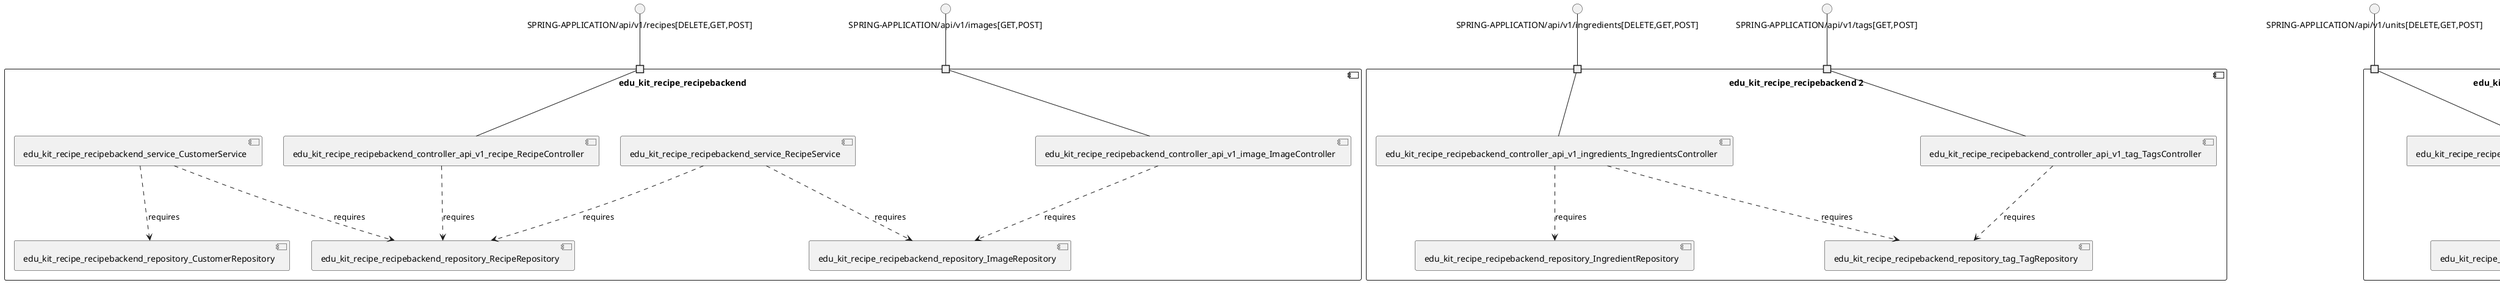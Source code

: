 @startuml
skinparam fixCircleLabelOverlapping true
skinparam componentStyle uml2
component "edu_kit_recipe_recipebackend\n\n\n\n\n\n" {
[edu_kit_recipe_recipebackend_repository_CustomerRepository]
[edu_kit_recipe_recipebackend_controller_api_v1_image_ImageController]
[edu_kit_recipe_recipebackend_repository_ImageRepository]
[edu_kit_recipe_recipebackend_controller_api_v1_recipe_RecipeController]
[edu_kit_recipe_recipebackend_repository_RecipeRepository]
[edu_kit_recipe_recipebackend_service_CustomerService]
[edu_kit_recipe_recipebackend_service_RecipeService]
portin " " as edu_kit_recipe_recipebackend_requires_SPRING_APPLICATION_api_v1_recipes_DELETE_GET_POST_
portin " " as edu_kit_recipe_recipebackend_requires_SPRING_APPLICATION_api_v1_images_GET_POST_
[edu_kit_recipe_recipebackend_service_RecipeService]..>[edu_kit_recipe_recipebackend_repository_RecipeRepository] : requires
[edu_kit_recipe_recipebackend_service_CustomerService]..>[edu_kit_recipe_recipebackend_repository_RecipeRepository] : requires
[edu_kit_recipe_recipebackend_service_RecipeService]..>[edu_kit_recipe_recipebackend_repository_ImageRepository] : requires
[edu_kit_recipe_recipebackend_service_CustomerService]..>[edu_kit_recipe_recipebackend_repository_CustomerRepository] : requires
[edu_kit_recipe_recipebackend_controller_api_v1_image_ImageController]..>[edu_kit_recipe_recipebackend_repository_ImageRepository] : requires
[edu_kit_recipe_recipebackend_controller_api_v1_recipe_RecipeController]..>[edu_kit_recipe_recipebackend_repository_RecipeRepository] : requires
"edu_kit_recipe_recipebackend_requires_SPRING_APPLICATION_api_v1_images_GET_POST_"--[edu_kit_recipe_recipebackend_controller_api_v1_image_ImageController]
"edu_kit_recipe_recipebackend_requires_SPRING_APPLICATION_api_v1_recipes_DELETE_GET_POST_"--[edu_kit_recipe_recipebackend_controller_api_v1_recipe_RecipeController]
}
interface "SPRING-APPLICATION/api/v1/images[GET,POST]" as interface.SPRING_APPLICATION_api_v1_images_GET_POST_
interface.SPRING_APPLICATION_api_v1_images_GET_POST_--"edu_kit_recipe_recipebackend_requires_SPRING_APPLICATION_api_v1_images_GET_POST_"
interface "SPRING-APPLICATION/api/v1/recipes[DELETE,GET,POST]" as interface.SPRING_APPLICATION_api_v1_recipes_DELETE_GET_POST_
interface.SPRING_APPLICATION_api_v1_recipes_DELETE_GET_POST_--"edu_kit_recipe_recipebackend_requires_SPRING_APPLICATION_api_v1_recipes_DELETE_GET_POST_"
component "edu_kit_recipe_recipebackend 2\n\n\n\n\n\n" {
[edu_kit_recipe_recipebackend_repository_IngredientRepository]
[edu_kit_recipe_recipebackend_repository_tag_TagRepository]
[edu_kit_recipe_recipebackend_controller_api_v1_tag_TagsController]
[edu_kit_recipe_recipebackend_controller_api_v1_ingredients_IngredientsController]
portin " " as edu_kit_recipe_recipebackend_2_requires_SPRING_APPLICATION_api_v1_ingredients_DELETE_GET_POST_
portin " " as edu_kit_recipe_recipebackend_2_requires_SPRING_APPLICATION_api_v1_tags_GET_POST_
[edu_kit_recipe_recipebackend_controller_api_v1_ingredients_IngredientsController]..>[edu_kit_recipe_recipebackend_repository_tag_TagRepository] : requires
[edu_kit_recipe_recipebackend_controller_api_v1_tag_TagsController]..>[edu_kit_recipe_recipebackend_repository_tag_TagRepository] : requires
[edu_kit_recipe_recipebackend_controller_api_v1_ingredients_IngredientsController]..>[edu_kit_recipe_recipebackend_repository_IngredientRepository] : requires
"edu_kit_recipe_recipebackend_2_requires_SPRING_APPLICATION_api_v1_tags_GET_POST_"--[edu_kit_recipe_recipebackend_controller_api_v1_tag_TagsController]
"edu_kit_recipe_recipebackend_2_requires_SPRING_APPLICATION_api_v1_ingredients_DELETE_GET_POST_"--[edu_kit_recipe_recipebackend_controller_api_v1_ingredients_IngredientsController]
}
interface "SPRING-APPLICATION/api/v1/ingredients[DELETE,GET,POST]" as interface.SPRING_APPLICATION_api_v1_ingredients_DELETE_GET_POST_
interface.SPRING_APPLICATION_api_v1_ingredients_DELETE_GET_POST_--"edu_kit_recipe_recipebackend_2_requires_SPRING_APPLICATION_api_v1_ingredients_DELETE_GET_POST_"
interface "SPRING-APPLICATION/api/v1/tags[GET,POST]" as interface.SPRING_APPLICATION_api_v1_tags_GET_POST_
interface.SPRING_APPLICATION_api_v1_tags_GET_POST_--"edu_kit_recipe_recipebackend_2_requires_SPRING_APPLICATION_api_v1_tags_GET_POST_"
component "edu_kit_recipe_recipebackend 3\n\n\n\n\n\n" {
[edu_kit_recipe_recipebackend_controller_api_v1_units_UnitController]
[edu_kit_recipe_recipebackend_repository_UnitRepository]
portin " " as edu_kit_recipe_recipebackend_3_requires_SPRING_APPLICATION_api_v1_units_DELETE_GET_POST_
[edu_kit_recipe_recipebackend_controller_api_v1_units_UnitController]..>[edu_kit_recipe_recipebackend_repository_UnitRepository] : requires
"edu_kit_recipe_recipebackend_3_requires_SPRING_APPLICATION_api_v1_units_DELETE_GET_POST_"--[edu_kit_recipe_recipebackend_controller_api_v1_units_UnitController]
}
interface "SPRING-APPLICATION/api/v1/units[DELETE,GET,POST]" as interface.SPRING_APPLICATION_api_v1_units_DELETE_GET_POST_
interface.SPRING_APPLICATION_api_v1_units_DELETE_GET_POST_--"edu_kit_recipe_recipebackend_3_requires_SPRING_APPLICATION_api_v1_units_DELETE_GET_POST_"
component "edu_kit_recipe_recipebackend_controller_BaseController\n\n\n\n\n\n" {
[edu_kit_recipe_recipebackend_controller_BaseController]
portin " " as edu_kit_recipe_recipebackend_controller_BaseController_requires_SPRING_APPLICATION_GET_
"edu_kit_recipe_recipebackend_controller_BaseController_requires_SPRING_APPLICATION_GET_"--[edu_kit_recipe_recipebackend_controller_BaseController]
}
interface "SPRING-APPLICATION/[GET]" as interface.SPRING_APPLICATION_GET_
interface.SPRING_APPLICATION_GET_--"edu_kit_recipe_recipebackend_controller_BaseController_requires_SPRING_APPLICATION_GET_"
component "edu_kit_recipe_recipebackend_controller_api_v1_user_CustomerController\n\n\n\n\n\n" {
[edu_kit_recipe_recipebackend_controller_api_v1_user_CustomerController]
portin " " as edu_kit_recipe_recipebackend_controller_api_v1_user_CustomerController_requires_SPRING_APPLICATION_api_v1_user_GET_
"edu_kit_recipe_recipebackend_controller_api_v1_user_CustomerController_requires_SPRING_APPLICATION_api_v1_user_GET_"--[edu_kit_recipe_recipebackend_controller_api_v1_user_CustomerController]
}
interface "SPRING-APPLICATION/api/v1/user[GET]" as interface.SPRING_APPLICATION_api_v1_user_GET_
interface.SPRING_APPLICATION_api_v1_user_GET_--"edu_kit_recipe_recipebackend_controller_api_v1_user_CustomerController_requires_SPRING_APPLICATION_api_v1_user_GET_"
component "edu_kit_recipe_recipebackend_controller_exception_ExceptionController\n\n\n\n\n\n" {
[edu_kit_recipe_recipebackend_controller_exception_ExceptionController]
portin " " as edu_kit_recipe_recipebackend_controller_exception_ExceptionController_requires_SPRING_APPLICATION_error
"edu_kit_recipe_recipebackend_controller_exception_ExceptionController_requires_SPRING_APPLICATION_error"--[edu_kit_recipe_recipebackend_controller_exception_ExceptionController]
}
interface "SPRING-APPLICATION/error" as interface.SPRING_APPLICATION_error
interface.SPRING_APPLICATION_error--"edu_kit_recipe_recipebackend_controller_exception_ExceptionController_requires_SPRING_APPLICATION_error"

@enduml
